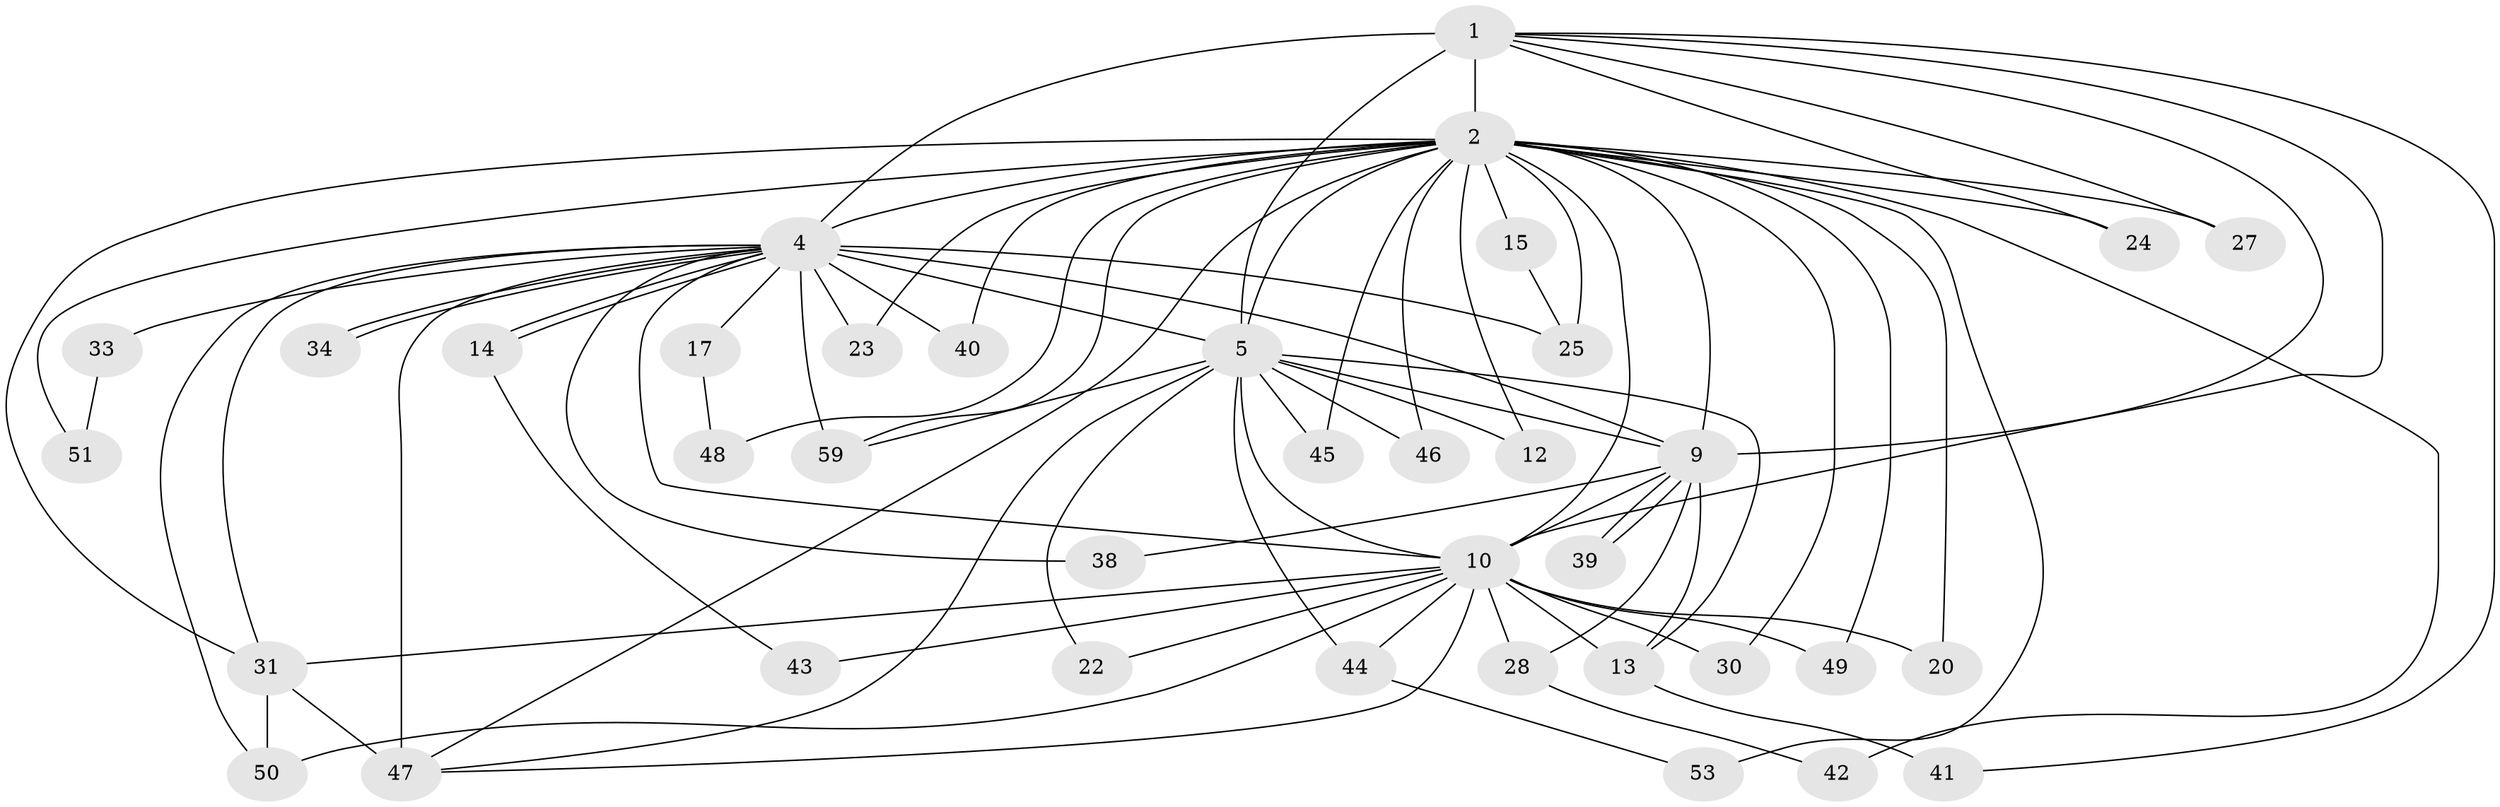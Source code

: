 // original degree distribution, {13: 0.013157894736842105, 20: 0.02631578947368421, 18: 0.013157894736842105, 15: 0.013157894736842105, 22: 0.013157894736842105, 19: 0.013157894736842105, 12: 0.013157894736842105, 17: 0.013157894736842105, 28: 0.013157894736842105, 4: 0.039473684210526314, 3: 0.2236842105263158, 5: 0.039473684210526314, 2: 0.5526315789473685, 8: 0.013157894736842105}
// Generated by graph-tools (version 1.1) at 2025/14/03/09/25 04:14:02]
// undirected, 38 vertices, 84 edges
graph export_dot {
graph [start="1"]
  node [color=gray90,style=filled];
  1;
  2 [super="+21+71+69+3"];
  4 [super="+29+19+6"];
  5 [super="+63+37"];
  9 [super="+11"];
  10 [super="+26+18+70+68+32"];
  12;
  13 [super="+64"];
  14;
  15;
  17;
  20;
  22;
  23;
  24;
  25;
  27;
  28;
  30;
  31;
  33;
  34;
  38 [super="+52"];
  39;
  40;
  41;
  42;
  43;
  44;
  45;
  46;
  47 [super="+62+73+66+67+61+60"];
  48;
  49;
  50 [super="+74"];
  51;
  53;
  59 [super="+65"];
  1 -- 2 [weight=3];
  1 -- 4 [weight=3];
  1 -- 5;
  1 -- 9;
  1 -- 10 [weight=2];
  1 -- 24;
  1 -- 27;
  1 -- 41;
  2 -- 4 [weight=13];
  2 -- 5 [weight=3];
  2 -- 9 [weight=6];
  2 -- 10 [weight=7];
  2 -- 15 [weight=2];
  2 -- 31;
  2 -- 45;
  2 -- 49;
  2 -- 59;
  2 -- 47;
  2 -- 20 [weight=2];
  2 -- 12;
  2 -- 23;
  2 -- 24;
  2 -- 25;
  2 -- 27;
  2 -- 30;
  2 -- 40;
  2 -- 42;
  2 -- 46;
  2 -- 48;
  2 -- 51;
  2 -- 53;
  4 -- 5 [weight=3];
  4 -- 9 [weight=3];
  4 -- 10 [weight=7];
  4 -- 14;
  4 -- 14;
  4 -- 17 [weight=2];
  4 -- 33 [weight=2];
  4 -- 34;
  4 -- 34;
  4 -- 38 [weight=3];
  4 -- 23;
  4 -- 25;
  4 -- 31;
  4 -- 40;
  4 -- 47 [weight=3];
  4 -- 50;
  4 -- 59;
  5 -- 9;
  5 -- 10 [weight=2];
  5 -- 13;
  5 -- 22;
  5 -- 47;
  5 -- 59;
  5 -- 12;
  5 -- 44;
  5 -- 45;
  5 -- 46;
  9 -- 10 [weight=3];
  9 -- 28;
  9 -- 39;
  9 -- 39;
  9 -- 13;
  9 -- 38;
  10 -- 13;
  10 -- 20;
  10 -- 28;
  10 -- 30;
  10 -- 44;
  10 -- 49;
  10 -- 50;
  10 -- 47;
  10 -- 22;
  10 -- 43;
  10 -- 31;
  13 -- 41;
  14 -- 43;
  15 -- 25;
  17 -- 48;
  28 -- 42;
  31 -- 47;
  31 -- 50;
  33 -- 51;
  44 -- 53;
}

